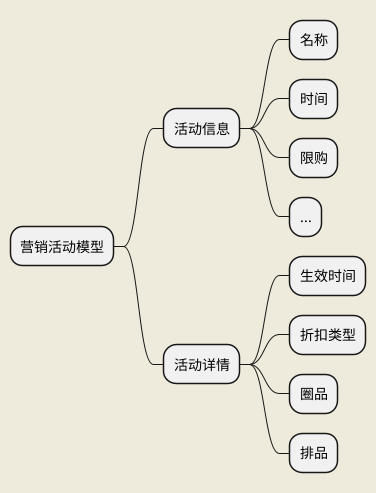 @startmindmap
'https://plantuml.com/mindmap-diagram
skinparam backgroundColor #EEEBDC

* 营销活动模型

** 活动信息
*** 名称
*** 时间
*** 限购
*** ...

** 活动详情
*** 生效时间
*** 折扣类型
*** 圈品
*** 排品







@endmindmap

